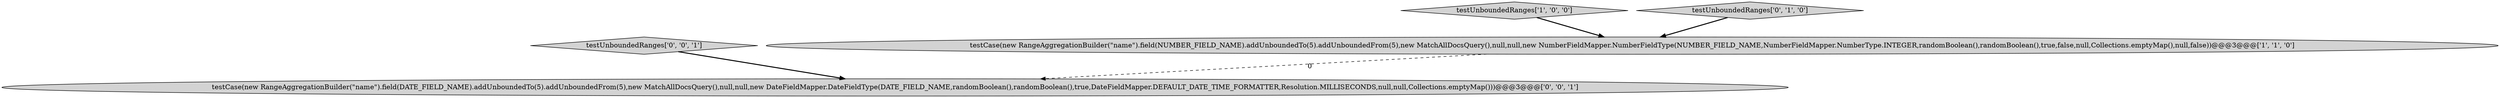 digraph {
4 [style = filled, label = "testCase(new RangeAggregationBuilder(\"name\").field(DATE_FIELD_NAME).addUnboundedTo(5).addUnboundedFrom(5),new MatchAllDocsQuery(),null,null,new DateFieldMapper.DateFieldType(DATE_FIELD_NAME,randomBoolean(),randomBoolean(),true,DateFieldMapper.DEFAULT_DATE_TIME_FORMATTER,Resolution.MILLISECONDS,null,null,Collections.emptyMap()))@@@3@@@['0', '0', '1']", fillcolor = lightgray, shape = ellipse image = "AAA0AAABBB3BBB"];
3 [style = filled, label = "testUnboundedRanges['0', '0', '1']", fillcolor = lightgray, shape = diamond image = "AAA0AAABBB3BBB"];
0 [style = filled, label = "testUnboundedRanges['1', '0', '0']", fillcolor = lightgray, shape = diamond image = "AAA0AAABBB1BBB"];
2 [style = filled, label = "testUnboundedRanges['0', '1', '0']", fillcolor = lightgray, shape = diamond image = "AAA0AAABBB2BBB"];
1 [style = filled, label = "testCase(new RangeAggregationBuilder(\"name\").field(NUMBER_FIELD_NAME).addUnboundedTo(5).addUnboundedFrom(5),new MatchAllDocsQuery(),null,null,new NumberFieldMapper.NumberFieldType(NUMBER_FIELD_NAME,NumberFieldMapper.NumberType.INTEGER,randomBoolean(),randomBoolean(),true,false,null,Collections.emptyMap(),null,false))@@@3@@@['1', '1', '0']", fillcolor = lightgray, shape = ellipse image = "AAA0AAABBB1BBB"];
1->4 [style = dashed, label="0"];
2->1 [style = bold, label=""];
3->4 [style = bold, label=""];
0->1 [style = bold, label=""];
}
